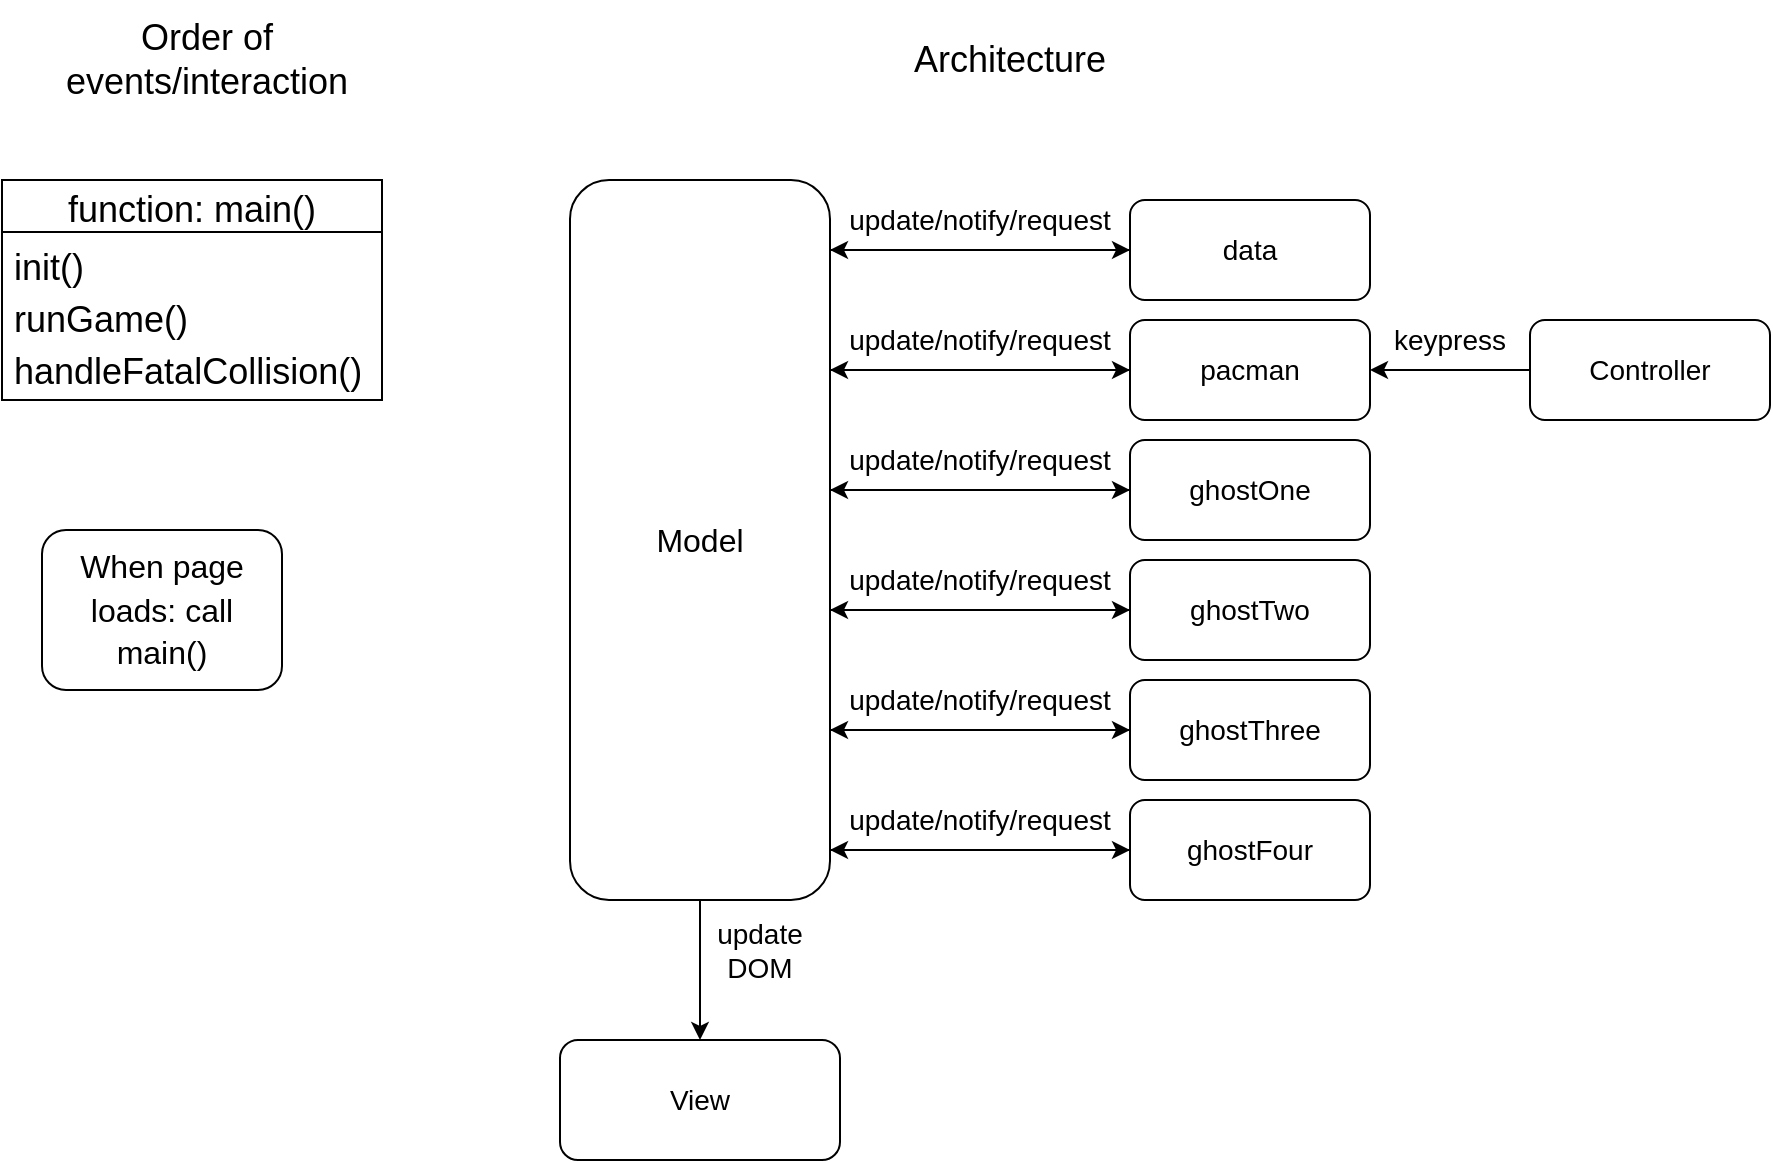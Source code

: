 <mxfile version="15.6.6" type="github">
  <diagram id="mKpxvKuC88JN-X-qujXj" name="Page-1">
    <mxGraphModel dx="1853" dy="546" grid="1" gridSize="10" guides="1" tooltips="1" connect="1" arrows="1" fold="1" page="1" pageScale="1" pageWidth="827" pageHeight="1169" math="0" shadow="0">
      <root>
        <mxCell id="0" />
        <mxCell id="1" parent="0" />
        <mxCell id="LBNcPz8VdPrFTlm8HORu-3" style="edgeStyle=orthogonalEdgeStyle;rounded=0;orthogonalLoop=1;jettySize=auto;html=1;fontSize=14;" edge="1" parent="1" source="LBNcPz8VdPrFTlm8HORu-1">
          <mxGeometry relative="1" as="geometry">
            <mxPoint x="269" y="600" as="targetPoint" />
          </mxGeometry>
        </mxCell>
        <mxCell id="LBNcPz8VdPrFTlm8HORu-16" style="edgeStyle=orthogonalEdgeStyle;rounded=0;orthogonalLoop=1;jettySize=auto;html=1;entryX=0;entryY=0.5;entryDx=0;entryDy=0;fontSize=14;" edge="1" parent="1" target="LBNcPz8VdPrFTlm8HORu-5">
          <mxGeometry relative="1" as="geometry">
            <mxPoint x="334" y="265" as="sourcePoint" />
            <Array as="points">
              <mxPoint x="354" y="265" />
              <mxPoint x="354" y="265" />
            </Array>
          </mxGeometry>
        </mxCell>
        <mxCell id="LBNcPz8VdPrFTlm8HORu-17" style="edgeStyle=orthogonalEdgeStyle;rounded=0;orthogonalLoop=1;jettySize=auto;html=1;entryX=0;entryY=0.5;entryDx=0;entryDy=0;fontSize=14;" edge="1" parent="1" target="LBNcPz8VdPrFTlm8HORu-8">
          <mxGeometry relative="1" as="geometry">
            <mxPoint x="334" y="325" as="sourcePoint" />
            <Array as="points">
              <mxPoint x="354" y="325" />
              <mxPoint x="354" y="325" />
            </Array>
          </mxGeometry>
        </mxCell>
        <mxCell id="LBNcPz8VdPrFTlm8HORu-18" style="edgeStyle=orthogonalEdgeStyle;rounded=0;orthogonalLoop=1;jettySize=auto;html=1;entryX=0;entryY=0.5;entryDx=0;entryDy=0;fontSize=14;" edge="1" parent="1" target="LBNcPz8VdPrFTlm8HORu-9">
          <mxGeometry relative="1" as="geometry">
            <mxPoint x="334" y="385" as="sourcePoint" />
            <Array as="points">
              <mxPoint x="374" y="385" />
              <mxPoint x="374" y="385" />
            </Array>
          </mxGeometry>
        </mxCell>
        <mxCell id="LBNcPz8VdPrFTlm8HORu-19" style="edgeStyle=orthogonalEdgeStyle;rounded=0;orthogonalLoop=1;jettySize=auto;html=1;entryX=0;entryY=0.5;entryDx=0;entryDy=0;fontSize=14;" edge="1" parent="1" target="LBNcPz8VdPrFTlm8HORu-10">
          <mxGeometry relative="1" as="geometry">
            <mxPoint x="334" y="445" as="sourcePoint" />
            <Array as="points">
              <mxPoint x="354" y="445" />
              <mxPoint x="354" y="445" />
            </Array>
          </mxGeometry>
        </mxCell>
        <mxCell id="LBNcPz8VdPrFTlm8HORu-20" style="edgeStyle=orthogonalEdgeStyle;rounded=0;orthogonalLoop=1;jettySize=auto;html=1;entryX=0;entryY=0.5;entryDx=0;entryDy=0;fontSize=14;" edge="1" parent="1" target="LBNcPz8VdPrFTlm8HORu-11">
          <mxGeometry relative="1" as="geometry">
            <mxPoint x="334" y="505" as="sourcePoint" />
            <Array as="points">
              <mxPoint x="354" y="505" />
              <mxPoint x="354" y="505" />
            </Array>
          </mxGeometry>
        </mxCell>
        <mxCell id="LBNcPz8VdPrFTlm8HORu-1" value="&lt;font&gt;&lt;font size=&quot;3&quot;&gt;Model&lt;/font&gt;&lt;br&gt;&lt;/font&gt;" style="rounded=1;whiteSpace=wrap;html=1;" vertex="1" parent="1">
          <mxGeometry x="204" y="170" width="130" height="360" as="geometry" />
        </mxCell>
        <mxCell id="LBNcPz8VdPrFTlm8HORu-2" value="View" style="rounded=1;whiteSpace=wrap;html=1;fontSize=14;" vertex="1" parent="1">
          <mxGeometry x="199" y="600" width="140" height="60" as="geometry" />
        </mxCell>
        <mxCell id="LBNcPz8VdPrFTlm8HORu-25" style="edgeStyle=orthogonalEdgeStyle;rounded=0;orthogonalLoop=1;jettySize=auto;html=1;fontSize=14;" edge="1" parent="1" source="LBNcPz8VdPrFTlm8HORu-5">
          <mxGeometry relative="1" as="geometry">
            <mxPoint x="334" y="265" as="targetPoint" />
          </mxGeometry>
        </mxCell>
        <mxCell id="LBNcPz8VdPrFTlm8HORu-5" value="pacman" style="rounded=1;whiteSpace=wrap;html=1;fontSize=14;" vertex="1" parent="1">
          <mxGeometry x="484" y="240" width="120" height="50" as="geometry" />
        </mxCell>
        <mxCell id="LBNcPz8VdPrFTlm8HORu-39" style="edgeStyle=orthogonalEdgeStyle;rounded=0;orthogonalLoop=1;jettySize=auto;html=1;entryX=1;entryY=0.5;entryDx=0;entryDy=0;fontSize=14;" edge="1" parent="1" source="LBNcPz8VdPrFTlm8HORu-7" target="LBNcPz8VdPrFTlm8HORu-5">
          <mxGeometry relative="1" as="geometry" />
        </mxCell>
        <mxCell id="LBNcPz8VdPrFTlm8HORu-7" value="Controller" style="rounded=1;whiteSpace=wrap;html=1;fontSize=14;" vertex="1" parent="1">
          <mxGeometry x="684" y="240" width="120" height="50" as="geometry" />
        </mxCell>
        <mxCell id="LBNcPz8VdPrFTlm8HORu-24" style="edgeStyle=orthogonalEdgeStyle;rounded=0;orthogonalLoop=1;jettySize=auto;html=1;fontSize=14;" edge="1" parent="1" source="LBNcPz8VdPrFTlm8HORu-8">
          <mxGeometry relative="1" as="geometry">
            <mxPoint x="334" y="325" as="targetPoint" />
          </mxGeometry>
        </mxCell>
        <mxCell id="LBNcPz8VdPrFTlm8HORu-8" value="ghostOne" style="rounded=1;whiteSpace=wrap;html=1;fontSize=14;" vertex="1" parent="1">
          <mxGeometry x="484" y="300" width="120" height="50" as="geometry" />
        </mxCell>
        <mxCell id="LBNcPz8VdPrFTlm8HORu-23" style="edgeStyle=orthogonalEdgeStyle;rounded=0;orthogonalLoop=1;jettySize=auto;html=1;fontSize=14;" edge="1" parent="1" source="LBNcPz8VdPrFTlm8HORu-9">
          <mxGeometry relative="1" as="geometry">
            <mxPoint x="334" y="385" as="targetPoint" />
          </mxGeometry>
        </mxCell>
        <mxCell id="LBNcPz8VdPrFTlm8HORu-9" value="ghostTwo" style="rounded=1;whiteSpace=wrap;html=1;fontSize=14;" vertex="1" parent="1">
          <mxGeometry x="484" y="360" width="120" height="50" as="geometry" />
        </mxCell>
        <mxCell id="LBNcPz8VdPrFTlm8HORu-22" style="edgeStyle=orthogonalEdgeStyle;rounded=0;orthogonalLoop=1;jettySize=auto;html=1;fontSize=14;" edge="1" parent="1" source="LBNcPz8VdPrFTlm8HORu-10">
          <mxGeometry relative="1" as="geometry">
            <mxPoint x="334" y="445" as="targetPoint" />
          </mxGeometry>
        </mxCell>
        <mxCell id="LBNcPz8VdPrFTlm8HORu-10" value="ghostThree" style="rounded=1;whiteSpace=wrap;html=1;fontSize=14;" vertex="1" parent="1">
          <mxGeometry x="484" y="420" width="120" height="50" as="geometry" />
        </mxCell>
        <mxCell id="LBNcPz8VdPrFTlm8HORu-21" style="edgeStyle=orthogonalEdgeStyle;rounded=0;orthogonalLoop=1;jettySize=auto;html=1;fontSize=14;" edge="1" parent="1" source="LBNcPz8VdPrFTlm8HORu-11">
          <mxGeometry relative="1" as="geometry">
            <mxPoint x="334" y="505" as="targetPoint" />
          </mxGeometry>
        </mxCell>
        <mxCell id="LBNcPz8VdPrFTlm8HORu-11" value="ghostFour" style="rounded=1;whiteSpace=wrap;html=1;fontSize=14;" vertex="1" parent="1">
          <mxGeometry x="484" y="480" width="120" height="50" as="geometry" />
        </mxCell>
        <mxCell id="LBNcPz8VdPrFTlm8HORu-28" value="keypress" style="text;html=1;strokeColor=none;fillColor=none;align=center;verticalAlign=middle;whiteSpace=wrap;rounded=0;fontSize=14;" vertex="1" parent="1">
          <mxGeometry x="604" y="230" width="80" height="40" as="geometry" />
        </mxCell>
        <mxCell id="LBNcPz8VdPrFTlm8HORu-29" value="update DOM" style="text;html=1;strokeColor=none;fillColor=none;align=center;verticalAlign=middle;whiteSpace=wrap;rounded=0;fontSize=14;" vertex="1" parent="1">
          <mxGeometry x="259" y="530" width="80" height="50" as="geometry" />
        </mxCell>
        <mxCell id="LBNcPz8VdPrFTlm8HORu-30" value="update/notify/request" style="text;html=1;strokeColor=none;fillColor=none;align=center;verticalAlign=middle;whiteSpace=wrap;rounded=0;fontSize=14;" vertex="1" parent="1">
          <mxGeometry x="339" y="230" width="140" height="40" as="geometry" />
        </mxCell>
        <mxCell id="LBNcPz8VdPrFTlm8HORu-31" value="update/notify/request" style="text;html=1;strokeColor=none;fillColor=none;align=center;verticalAlign=middle;whiteSpace=wrap;rounded=0;fontSize=14;" vertex="1" parent="1">
          <mxGeometry x="339" y="290" width="140" height="40" as="geometry" />
        </mxCell>
        <mxCell id="LBNcPz8VdPrFTlm8HORu-32" value="update/notify/request" style="text;html=1;strokeColor=none;fillColor=none;align=center;verticalAlign=middle;whiteSpace=wrap;rounded=0;fontSize=14;" vertex="1" parent="1">
          <mxGeometry x="339" y="350" width="140" height="40" as="geometry" />
        </mxCell>
        <mxCell id="LBNcPz8VdPrFTlm8HORu-33" value="update/notify/request" style="text;html=1;strokeColor=none;fillColor=none;align=center;verticalAlign=middle;whiteSpace=wrap;rounded=0;fontSize=14;" vertex="1" parent="1">
          <mxGeometry x="339" y="410" width="140" height="40" as="geometry" />
        </mxCell>
        <mxCell id="LBNcPz8VdPrFTlm8HORu-34" value="update/notify/request" style="text;html=1;strokeColor=none;fillColor=none;align=center;verticalAlign=middle;whiteSpace=wrap;rounded=0;fontSize=14;" vertex="1" parent="1">
          <mxGeometry x="339" y="470" width="140" height="40" as="geometry" />
        </mxCell>
        <mxCell id="LBNcPz8VdPrFTlm8HORu-35" style="edgeStyle=orthogonalEdgeStyle;rounded=0;orthogonalLoop=1;jettySize=auto;html=1;entryX=0;entryY=0.5;entryDx=0;entryDy=0;fontSize=14;" edge="1" target="LBNcPz8VdPrFTlm8HORu-37" parent="1">
          <mxGeometry relative="1" as="geometry">
            <mxPoint x="334" y="205" as="sourcePoint" />
            <Array as="points">
              <mxPoint x="354" y="205" />
              <mxPoint x="354" y="205" />
            </Array>
          </mxGeometry>
        </mxCell>
        <mxCell id="LBNcPz8VdPrFTlm8HORu-36" style="edgeStyle=orthogonalEdgeStyle;rounded=0;orthogonalLoop=1;jettySize=auto;html=1;fontSize=14;" edge="1" source="LBNcPz8VdPrFTlm8HORu-37" parent="1">
          <mxGeometry relative="1" as="geometry">
            <mxPoint x="334" y="205" as="targetPoint" />
          </mxGeometry>
        </mxCell>
        <mxCell id="LBNcPz8VdPrFTlm8HORu-37" value="data" style="rounded=1;whiteSpace=wrap;html=1;fontSize=14;" vertex="1" parent="1">
          <mxGeometry x="484" y="180" width="120" height="50" as="geometry" />
        </mxCell>
        <mxCell id="LBNcPz8VdPrFTlm8HORu-38" value="update/notify/request" style="text;html=1;strokeColor=none;fillColor=none;align=center;verticalAlign=middle;whiteSpace=wrap;rounded=0;fontSize=14;" vertex="1" parent="1">
          <mxGeometry x="339" y="170" width="140" height="40" as="geometry" />
        </mxCell>
        <mxCell id="LBNcPz8VdPrFTlm8HORu-41" value="&lt;font style=&quot;font-size: 18px&quot;&gt;Architecture&lt;/font&gt;" style="text;html=1;strokeColor=none;fillColor=none;align=center;verticalAlign=middle;whiteSpace=wrap;rounded=0;fontSize=14;" vertex="1" parent="1">
          <mxGeometry x="369" y="95" width="110" height="30" as="geometry" />
        </mxCell>
        <mxCell id="LBNcPz8VdPrFTlm8HORu-42" value="&lt;font style=&quot;font-size: 18px&quot;&gt;Order of events/interaction&lt;/font&gt;" style="text;html=1;strokeColor=none;fillColor=none;align=center;verticalAlign=middle;whiteSpace=wrap;rounded=0;fontSize=14;" vertex="1" parent="1">
          <mxGeometry x="-65" y="80" width="175" height="60" as="geometry" />
        </mxCell>
        <mxCell id="LBNcPz8VdPrFTlm8HORu-44" value="function: main()" style="swimlane;fontStyle=0;childLayout=stackLayout;horizontal=1;startSize=26;fillColor=none;horizontalStack=0;resizeParent=1;resizeParentMax=0;resizeLast=0;collapsible=1;marginBottom=0;fontSize=18;" vertex="1" parent="1">
          <mxGeometry x="-80" y="170" width="190" height="110" as="geometry" />
        </mxCell>
        <mxCell id="LBNcPz8VdPrFTlm8HORu-46" value="init()" style="text;strokeColor=none;fillColor=none;align=left;verticalAlign=top;spacingLeft=4;spacingRight=4;overflow=hidden;rotatable=0;points=[[0,0.5],[1,0.5]];portConstraint=eastwest;fontSize=18;" vertex="1" parent="LBNcPz8VdPrFTlm8HORu-44">
          <mxGeometry y="26" width="190" height="26" as="geometry" />
        </mxCell>
        <mxCell id="LBNcPz8VdPrFTlm8HORu-47" value="runGame()" style="text;strokeColor=none;fillColor=none;align=left;verticalAlign=top;spacingLeft=4;spacingRight=4;overflow=hidden;rotatable=0;points=[[0,0.5],[1,0.5]];portConstraint=eastwest;fontSize=18;" vertex="1" parent="LBNcPz8VdPrFTlm8HORu-44">
          <mxGeometry y="52" width="190" height="26" as="geometry" />
        </mxCell>
        <mxCell id="LBNcPz8VdPrFTlm8HORu-48" value="handleFatalCollision()" style="text;strokeColor=none;fillColor=none;align=left;verticalAlign=top;spacingLeft=4;spacingRight=4;overflow=hidden;rotatable=0;points=[[0,0.5],[1,0.5]];portConstraint=eastwest;fontSize=18;" vertex="1" parent="LBNcPz8VdPrFTlm8HORu-44">
          <mxGeometry y="78" width="190" height="32" as="geometry" />
        </mxCell>
        <mxCell id="LBNcPz8VdPrFTlm8HORu-49" value="&lt;font size=&quot;3&quot;&gt;When page loads: call main()&lt;/font&gt;" style="rounded=1;whiteSpace=wrap;html=1;fontSize=18;" vertex="1" parent="1">
          <mxGeometry x="-60" y="345" width="120" height="80" as="geometry" />
        </mxCell>
      </root>
    </mxGraphModel>
  </diagram>
</mxfile>
